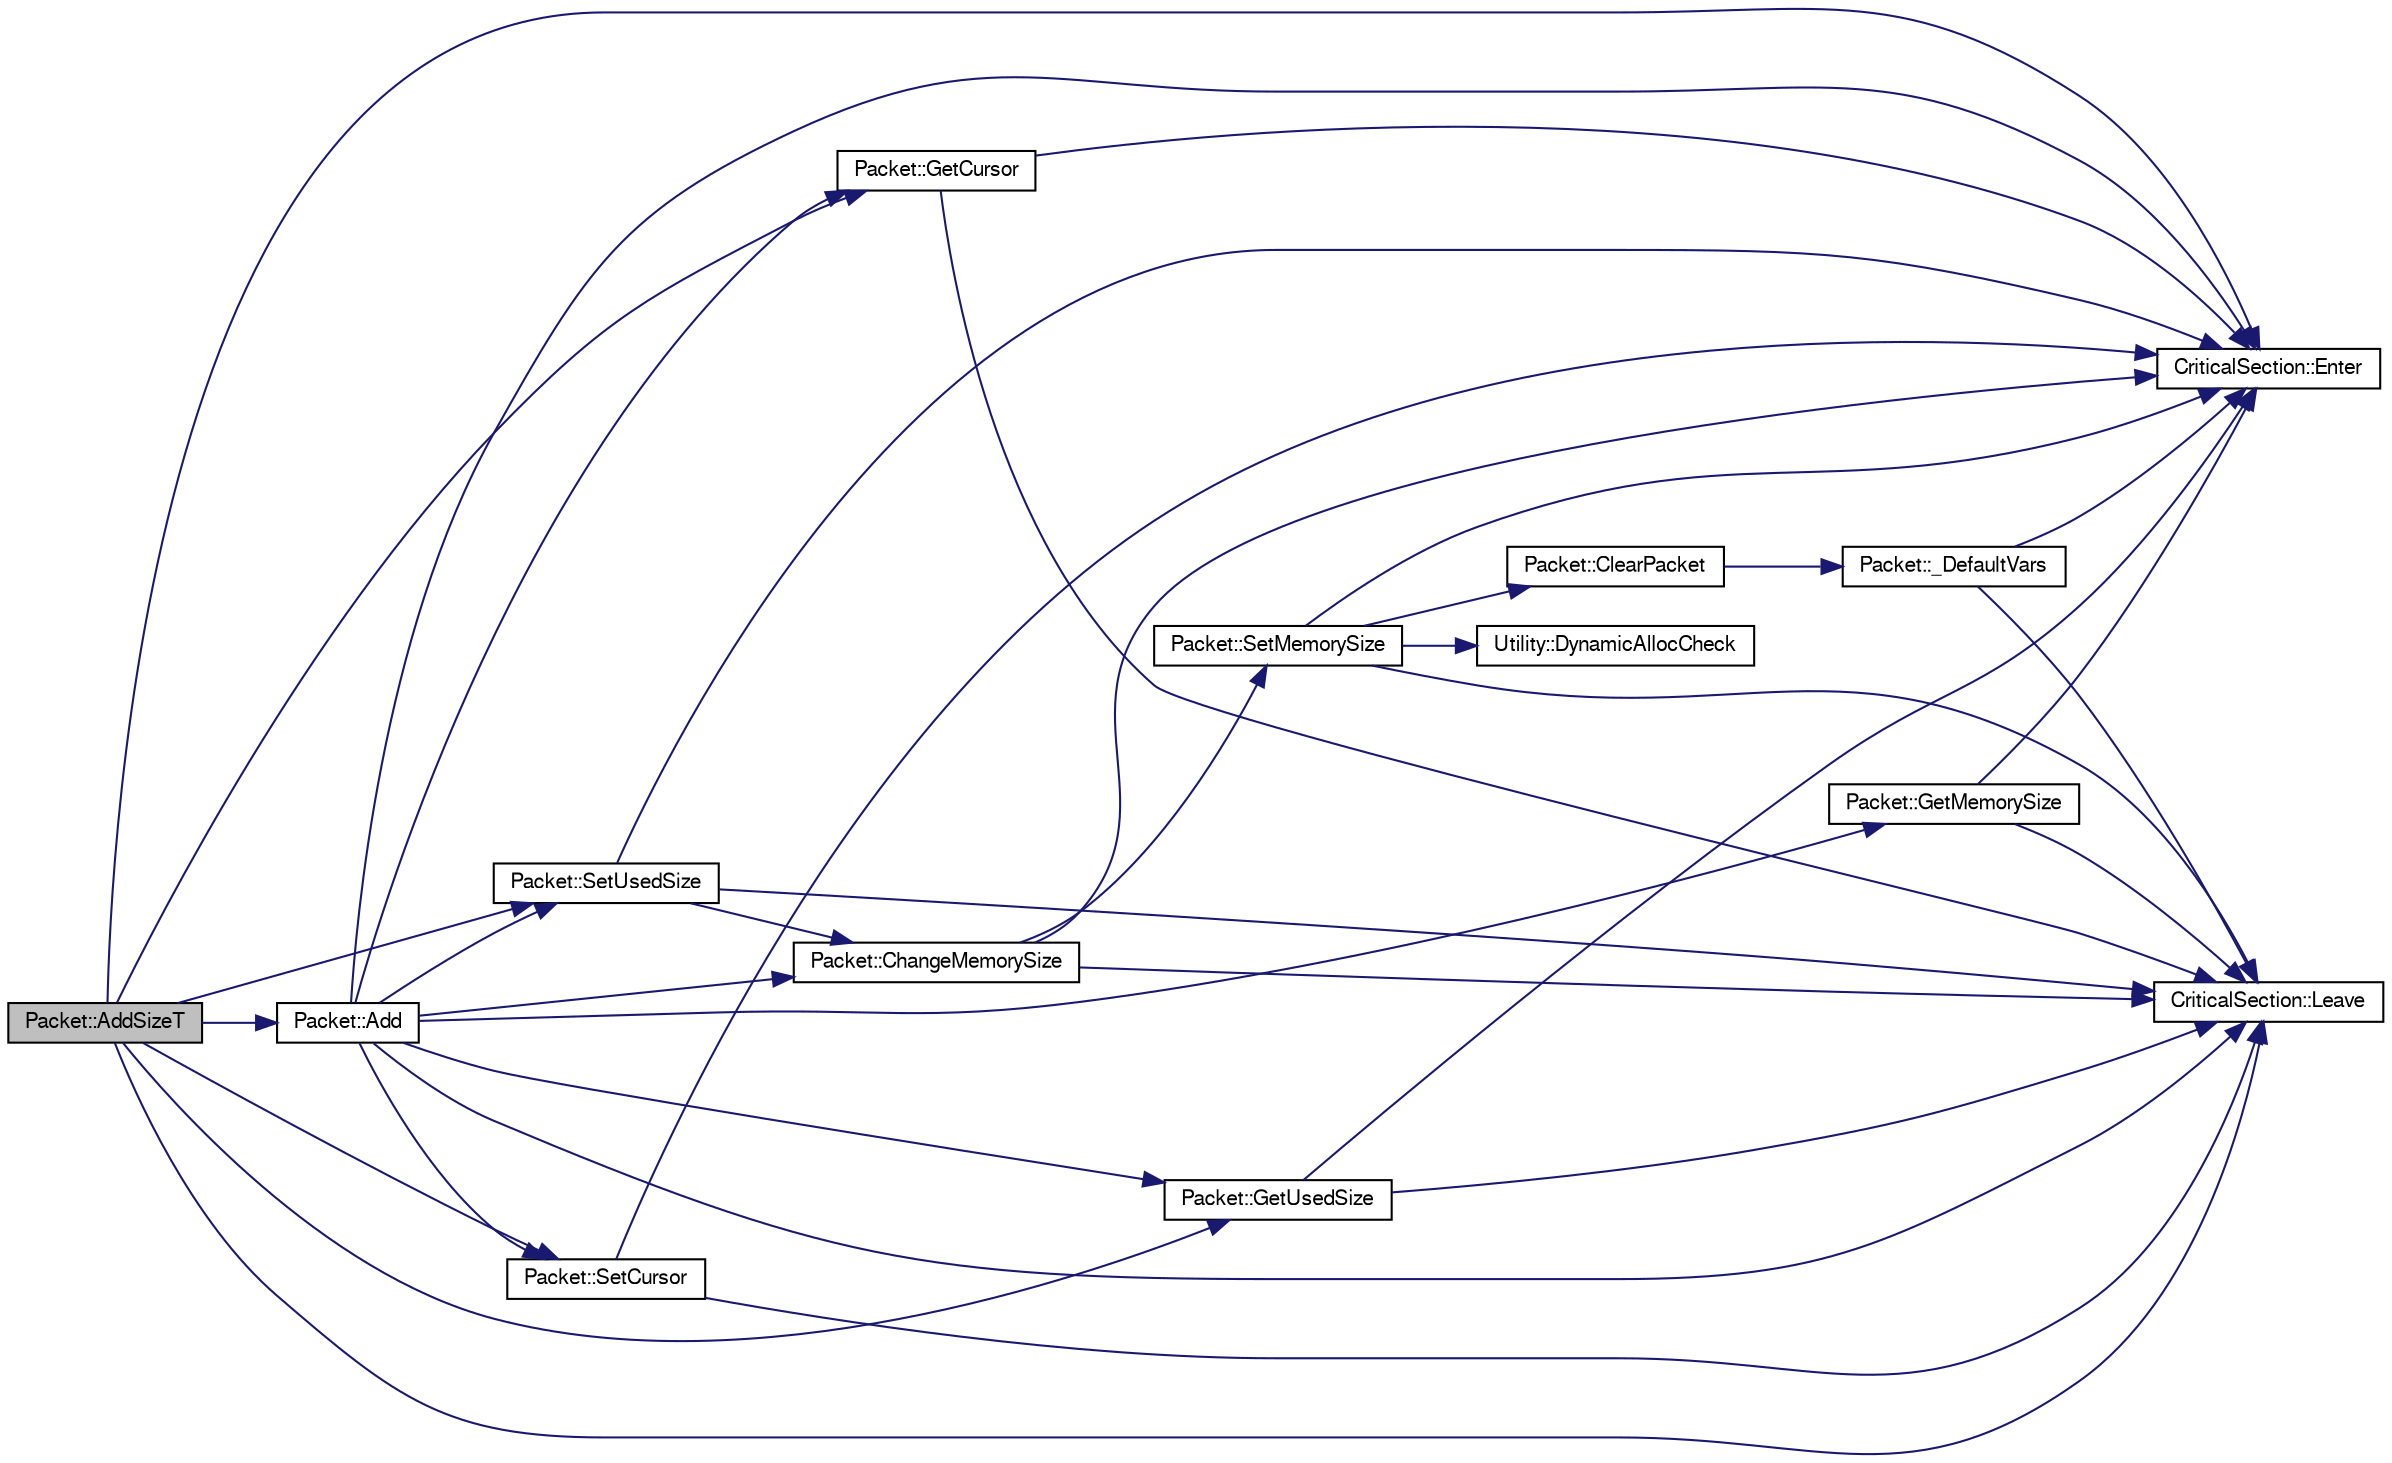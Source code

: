 digraph G
{
  edge [fontname="FreeSans",fontsize="10",labelfontname="FreeSans",labelfontsize="10"];
  node [fontname="FreeSans",fontsize="10",shape=record];
  rankdir=LR;
  Node1 [label="Packet::AddSizeT",height=0.2,width=0.4,color="black", fillcolor="grey75", style="filled" fontcolor="black"];
  Node1 -> Node2 [color="midnightblue",fontsize="10",style="solid",fontname="FreeSans"];
  Node2 [label="Packet::Add",height=0.2,width=0.4,color="black", fillcolor="white", style="filled",URL="$class_packet.html#accba1853790bff371625b8ab7c262e8e"];
  Node2 -> Node3 [color="midnightblue",fontsize="10",style="solid",fontname="FreeSans"];
  Node3 [label="Packet::ChangeMemorySize",height=0.2,width=0.4,color="black", fillcolor="white", style="filled",URL="$class_packet.html#a131e4c72000a7bad642b00e81d07dfb1"];
  Node3 -> Node4 [color="midnightblue",fontsize="10",style="solid",fontname="FreeSans"];
  Node4 [label="CriticalSection::Enter",height=0.2,width=0.4,color="black", fillcolor="white", style="filled",URL="$class_critical_section.html#a509be5342b2f07ae06e1af5d9e08b871"];
  Node3 -> Node5 [color="midnightblue",fontsize="10",style="solid",fontname="FreeSans"];
  Node5 [label="CriticalSection::Leave",height=0.2,width=0.4,color="black", fillcolor="white", style="filled",URL="$class_critical_section.html#a6fa0931385f066492f31fc98e3fca657"];
  Node3 -> Node6 [color="midnightblue",fontsize="10",style="solid",fontname="FreeSans"];
  Node6 [label="Packet::SetMemorySize",height=0.2,width=0.4,color="black", fillcolor="white", style="filled",URL="$class_packet.html#a6a59836dfc9a2cbbc247264e223eee1a"];
  Node6 -> Node7 [color="midnightblue",fontsize="10",style="solid",fontname="FreeSans"];
  Node7 [label="Packet::ClearPacket",height=0.2,width=0.4,color="black", fillcolor="white", style="filled",URL="$class_packet.html#a3752c0fb6d3de548e56583af6b7d5dbe"];
  Node7 -> Node8 [color="midnightblue",fontsize="10",style="solid",fontname="FreeSans"];
  Node8 [label="Packet::_DefaultVars",height=0.2,width=0.4,color="black", fillcolor="white", style="filled",URL="$class_packet.html#abc3d3ae32845a645edbe4bcd8fa3bc5f"];
  Node8 -> Node4 [color="midnightblue",fontsize="10",style="solid",fontname="FreeSans"];
  Node8 -> Node5 [color="midnightblue",fontsize="10",style="solid",fontname="FreeSans"];
  Node6 -> Node9 [color="midnightblue",fontsize="10",style="solid",fontname="FreeSans"];
  Node9 [label="Utility::DynamicAllocCheck",height=0.2,width=0.4,color="black", fillcolor="white", style="filled",URL="$class_utility.html#ae9b88a37dc2e95519c938e673dd3de2c"];
  Node6 -> Node4 [color="midnightblue",fontsize="10",style="solid",fontname="FreeSans"];
  Node6 -> Node5 [color="midnightblue",fontsize="10",style="solid",fontname="FreeSans"];
  Node2 -> Node4 [color="midnightblue",fontsize="10",style="solid",fontname="FreeSans"];
  Node2 -> Node10 [color="midnightblue",fontsize="10",style="solid",fontname="FreeSans"];
  Node10 [label="Packet::GetCursor",height=0.2,width=0.4,color="black", fillcolor="white", style="filled",URL="$class_packet.html#a4864d45925c6798a6199929a038ca7f3"];
  Node10 -> Node4 [color="midnightblue",fontsize="10",style="solid",fontname="FreeSans"];
  Node10 -> Node5 [color="midnightblue",fontsize="10",style="solid",fontname="FreeSans"];
  Node2 -> Node11 [color="midnightblue",fontsize="10",style="solid",fontname="FreeSans"];
  Node11 [label="Packet::GetMemorySize",height=0.2,width=0.4,color="black", fillcolor="white", style="filled",URL="$class_packet.html#a2488b5121b48f108f5acf5f85c234d8a"];
  Node11 -> Node4 [color="midnightblue",fontsize="10",style="solid",fontname="FreeSans"];
  Node11 -> Node5 [color="midnightblue",fontsize="10",style="solid",fontname="FreeSans"];
  Node2 -> Node12 [color="midnightblue",fontsize="10",style="solid",fontname="FreeSans"];
  Node12 [label="Packet::GetUsedSize",height=0.2,width=0.4,color="black", fillcolor="white", style="filled",URL="$class_packet.html#a443cddd3bfce9890d8ba59ffa42dbe1b"];
  Node12 -> Node4 [color="midnightblue",fontsize="10",style="solid",fontname="FreeSans"];
  Node12 -> Node5 [color="midnightblue",fontsize="10",style="solid",fontname="FreeSans"];
  Node2 -> Node5 [color="midnightblue",fontsize="10",style="solid",fontname="FreeSans"];
  Node2 -> Node13 [color="midnightblue",fontsize="10",style="solid",fontname="FreeSans"];
  Node13 [label="Packet::SetCursor",height=0.2,width=0.4,color="black", fillcolor="white", style="filled",URL="$class_packet.html#addeffecd28116c91743d6dd908d1b9c6"];
  Node13 -> Node4 [color="midnightblue",fontsize="10",style="solid",fontname="FreeSans"];
  Node13 -> Node5 [color="midnightblue",fontsize="10",style="solid",fontname="FreeSans"];
  Node2 -> Node14 [color="midnightblue",fontsize="10",style="solid",fontname="FreeSans"];
  Node14 [label="Packet::SetUsedSize",height=0.2,width=0.4,color="black", fillcolor="white", style="filled",URL="$class_packet.html#a37596c747b8db1b2c07c971259f5f786"];
  Node14 -> Node3 [color="midnightblue",fontsize="10",style="solid",fontname="FreeSans"];
  Node14 -> Node4 [color="midnightblue",fontsize="10",style="solid",fontname="FreeSans"];
  Node14 -> Node5 [color="midnightblue",fontsize="10",style="solid",fontname="FreeSans"];
  Node1 -> Node4 [color="midnightblue",fontsize="10",style="solid",fontname="FreeSans"];
  Node1 -> Node10 [color="midnightblue",fontsize="10",style="solid",fontname="FreeSans"];
  Node1 -> Node12 [color="midnightblue",fontsize="10",style="solid",fontname="FreeSans"];
  Node1 -> Node5 [color="midnightblue",fontsize="10",style="solid",fontname="FreeSans"];
  Node1 -> Node13 [color="midnightblue",fontsize="10",style="solid",fontname="FreeSans"];
  Node1 -> Node14 [color="midnightblue",fontsize="10",style="solid",fontname="FreeSans"];
}
